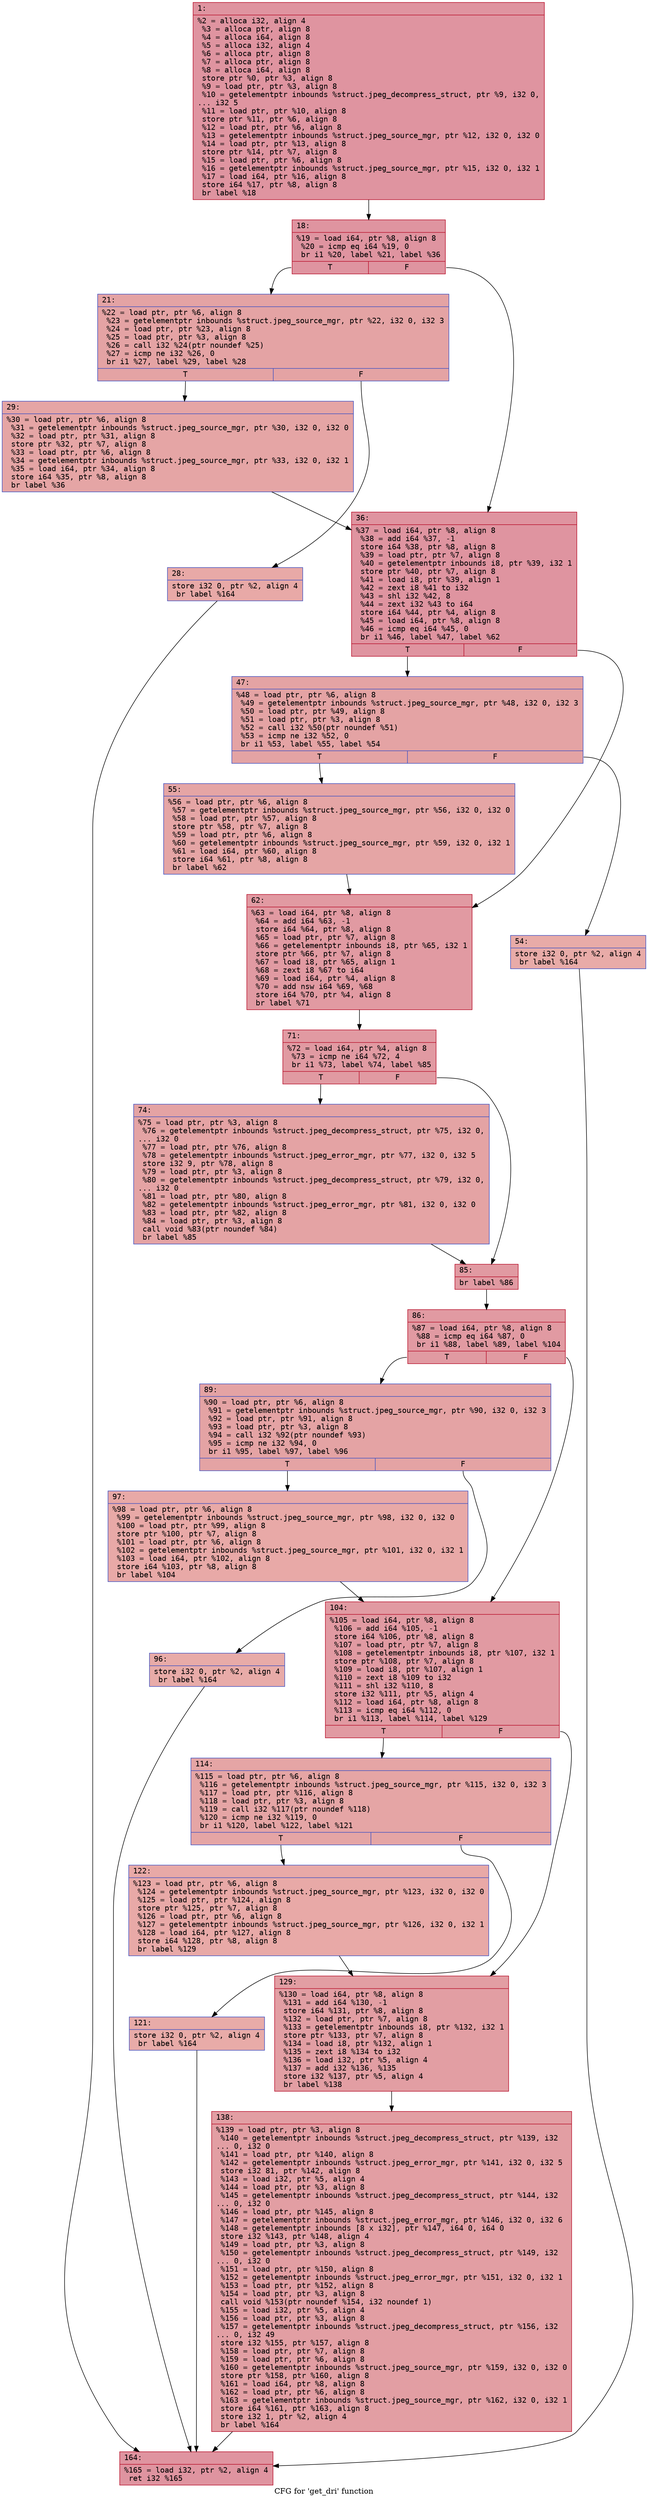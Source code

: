 digraph "CFG for 'get_dri' function" {
	label="CFG for 'get_dri' function";

	Node0x6000038fca50 [shape=record,color="#b70d28ff", style=filled, fillcolor="#b70d2870" fontname="Courier",label="{1:\l|  %2 = alloca i32, align 4\l  %3 = alloca ptr, align 8\l  %4 = alloca i64, align 8\l  %5 = alloca i32, align 4\l  %6 = alloca ptr, align 8\l  %7 = alloca ptr, align 8\l  %8 = alloca i64, align 8\l  store ptr %0, ptr %3, align 8\l  %9 = load ptr, ptr %3, align 8\l  %10 = getelementptr inbounds %struct.jpeg_decompress_struct, ptr %9, i32 0,\l... i32 5\l  %11 = load ptr, ptr %10, align 8\l  store ptr %11, ptr %6, align 8\l  %12 = load ptr, ptr %6, align 8\l  %13 = getelementptr inbounds %struct.jpeg_source_mgr, ptr %12, i32 0, i32 0\l  %14 = load ptr, ptr %13, align 8\l  store ptr %14, ptr %7, align 8\l  %15 = load ptr, ptr %6, align 8\l  %16 = getelementptr inbounds %struct.jpeg_source_mgr, ptr %15, i32 0, i32 1\l  %17 = load i64, ptr %16, align 8\l  store i64 %17, ptr %8, align 8\l  br label %18\l}"];
	Node0x6000038fca50 -> Node0x6000038fcaa0[tooltip="1 -> 18\nProbability 100.00%" ];
	Node0x6000038fcaa0 [shape=record,color="#b70d28ff", style=filled, fillcolor="#b70d2870" fontname="Courier",label="{18:\l|  %19 = load i64, ptr %8, align 8\l  %20 = icmp eq i64 %19, 0\l  br i1 %20, label %21, label %36\l|{<s0>T|<s1>F}}"];
	Node0x6000038fcaa0:s0 -> Node0x6000038fcaf0[tooltip="18 -> 21\nProbability 37.50%" ];
	Node0x6000038fcaa0:s1 -> Node0x6000038fcbe0[tooltip="18 -> 36\nProbability 62.50%" ];
	Node0x6000038fcaf0 [shape=record,color="#3d50c3ff", style=filled, fillcolor="#c32e3170" fontname="Courier",label="{21:\l|  %22 = load ptr, ptr %6, align 8\l  %23 = getelementptr inbounds %struct.jpeg_source_mgr, ptr %22, i32 0, i32 3\l  %24 = load ptr, ptr %23, align 8\l  %25 = load ptr, ptr %3, align 8\l  %26 = call i32 %24(ptr noundef %25)\l  %27 = icmp ne i32 %26, 0\l  br i1 %27, label %29, label %28\l|{<s0>T|<s1>F}}"];
	Node0x6000038fcaf0:s0 -> Node0x6000038fcb90[tooltip="21 -> 29\nProbability 62.50%" ];
	Node0x6000038fcaf0:s1 -> Node0x6000038fcb40[tooltip="21 -> 28\nProbability 37.50%" ];
	Node0x6000038fcb40 [shape=record,color="#3d50c3ff", style=filled, fillcolor="#ca3b3770" fontname="Courier",label="{28:\l|  store i32 0, ptr %2, align 4\l  br label %164\l}"];
	Node0x6000038fcb40 -> Node0x6000038fd180[tooltip="28 -> 164\nProbability 100.00%" ];
	Node0x6000038fcb90 [shape=record,color="#3d50c3ff", style=filled, fillcolor="#c5333470" fontname="Courier",label="{29:\l|  %30 = load ptr, ptr %6, align 8\l  %31 = getelementptr inbounds %struct.jpeg_source_mgr, ptr %30, i32 0, i32 0\l  %32 = load ptr, ptr %31, align 8\l  store ptr %32, ptr %7, align 8\l  %33 = load ptr, ptr %6, align 8\l  %34 = getelementptr inbounds %struct.jpeg_source_mgr, ptr %33, i32 0, i32 1\l  %35 = load i64, ptr %34, align 8\l  store i64 %35, ptr %8, align 8\l  br label %36\l}"];
	Node0x6000038fcb90 -> Node0x6000038fcbe0[tooltip="29 -> 36\nProbability 100.00%" ];
	Node0x6000038fcbe0 [shape=record,color="#b70d28ff", style=filled, fillcolor="#b70d2870" fontname="Courier",label="{36:\l|  %37 = load i64, ptr %8, align 8\l  %38 = add i64 %37, -1\l  store i64 %38, ptr %8, align 8\l  %39 = load ptr, ptr %7, align 8\l  %40 = getelementptr inbounds i8, ptr %39, i32 1\l  store ptr %40, ptr %7, align 8\l  %41 = load i8, ptr %39, align 1\l  %42 = zext i8 %41 to i32\l  %43 = shl i32 %42, 8\l  %44 = zext i32 %43 to i64\l  store i64 %44, ptr %4, align 8\l  %45 = load i64, ptr %8, align 8\l  %46 = icmp eq i64 %45, 0\l  br i1 %46, label %47, label %62\l|{<s0>T|<s1>F}}"];
	Node0x6000038fcbe0:s0 -> Node0x6000038fcc30[tooltip="36 -> 47\nProbability 37.50%" ];
	Node0x6000038fcbe0:s1 -> Node0x6000038fcd20[tooltip="36 -> 62\nProbability 62.50%" ];
	Node0x6000038fcc30 [shape=record,color="#3d50c3ff", style=filled, fillcolor="#c32e3170" fontname="Courier",label="{47:\l|  %48 = load ptr, ptr %6, align 8\l  %49 = getelementptr inbounds %struct.jpeg_source_mgr, ptr %48, i32 0, i32 3\l  %50 = load ptr, ptr %49, align 8\l  %51 = load ptr, ptr %3, align 8\l  %52 = call i32 %50(ptr noundef %51)\l  %53 = icmp ne i32 %52, 0\l  br i1 %53, label %55, label %54\l|{<s0>T|<s1>F}}"];
	Node0x6000038fcc30:s0 -> Node0x6000038fccd0[tooltip="47 -> 55\nProbability 62.50%" ];
	Node0x6000038fcc30:s1 -> Node0x6000038fcc80[tooltip="47 -> 54\nProbability 37.50%" ];
	Node0x6000038fcc80 [shape=record,color="#3d50c3ff", style=filled, fillcolor="#cc403a70" fontname="Courier",label="{54:\l|  store i32 0, ptr %2, align 4\l  br label %164\l}"];
	Node0x6000038fcc80 -> Node0x6000038fd180[tooltip="54 -> 164\nProbability 100.00%" ];
	Node0x6000038fccd0 [shape=record,color="#3d50c3ff", style=filled, fillcolor="#c5333470" fontname="Courier",label="{55:\l|  %56 = load ptr, ptr %6, align 8\l  %57 = getelementptr inbounds %struct.jpeg_source_mgr, ptr %56, i32 0, i32 0\l  %58 = load ptr, ptr %57, align 8\l  store ptr %58, ptr %7, align 8\l  %59 = load ptr, ptr %6, align 8\l  %60 = getelementptr inbounds %struct.jpeg_source_mgr, ptr %59, i32 0, i32 1\l  %61 = load i64, ptr %60, align 8\l  store i64 %61, ptr %8, align 8\l  br label %62\l}"];
	Node0x6000038fccd0 -> Node0x6000038fcd20[tooltip="55 -> 62\nProbability 100.00%" ];
	Node0x6000038fcd20 [shape=record,color="#b70d28ff", style=filled, fillcolor="#bb1b2c70" fontname="Courier",label="{62:\l|  %63 = load i64, ptr %8, align 8\l  %64 = add i64 %63, -1\l  store i64 %64, ptr %8, align 8\l  %65 = load ptr, ptr %7, align 8\l  %66 = getelementptr inbounds i8, ptr %65, i32 1\l  store ptr %66, ptr %7, align 8\l  %67 = load i8, ptr %65, align 1\l  %68 = zext i8 %67 to i64\l  %69 = load i64, ptr %4, align 8\l  %70 = add nsw i64 %69, %68\l  store i64 %70, ptr %4, align 8\l  br label %71\l}"];
	Node0x6000038fcd20 -> Node0x6000038fcd70[tooltip="62 -> 71\nProbability 100.00%" ];
	Node0x6000038fcd70 [shape=record,color="#b70d28ff", style=filled, fillcolor="#bb1b2c70" fontname="Courier",label="{71:\l|  %72 = load i64, ptr %4, align 8\l  %73 = icmp ne i64 %72, 4\l  br i1 %73, label %74, label %85\l|{<s0>T|<s1>F}}"];
	Node0x6000038fcd70:s0 -> Node0x6000038fcdc0[tooltip="71 -> 74\nProbability 50.00%" ];
	Node0x6000038fcd70:s1 -> Node0x6000038fce10[tooltip="71 -> 85\nProbability 50.00%" ];
	Node0x6000038fcdc0 [shape=record,color="#3d50c3ff", style=filled, fillcolor="#c32e3170" fontname="Courier",label="{74:\l|  %75 = load ptr, ptr %3, align 8\l  %76 = getelementptr inbounds %struct.jpeg_decompress_struct, ptr %75, i32 0,\l... i32 0\l  %77 = load ptr, ptr %76, align 8\l  %78 = getelementptr inbounds %struct.jpeg_error_mgr, ptr %77, i32 0, i32 5\l  store i32 9, ptr %78, align 8\l  %79 = load ptr, ptr %3, align 8\l  %80 = getelementptr inbounds %struct.jpeg_decompress_struct, ptr %79, i32 0,\l... i32 0\l  %81 = load ptr, ptr %80, align 8\l  %82 = getelementptr inbounds %struct.jpeg_error_mgr, ptr %81, i32 0, i32 0\l  %83 = load ptr, ptr %82, align 8\l  %84 = load ptr, ptr %3, align 8\l  call void %83(ptr noundef %84)\l  br label %85\l}"];
	Node0x6000038fcdc0 -> Node0x6000038fce10[tooltip="74 -> 85\nProbability 100.00%" ];
	Node0x6000038fce10 [shape=record,color="#b70d28ff", style=filled, fillcolor="#bb1b2c70" fontname="Courier",label="{85:\l|  br label %86\l}"];
	Node0x6000038fce10 -> Node0x6000038fce60[tooltip="85 -> 86\nProbability 100.00%" ];
	Node0x6000038fce60 [shape=record,color="#b70d28ff", style=filled, fillcolor="#bb1b2c70" fontname="Courier",label="{86:\l|  %87 = load i64, ptr %8, align 8\l  %88 = icmp eq i64 %87, 0\l  br i1 %88, label %89, label %104\l|{<s0>T|<s1>F}}"];
	Node0x6000038fce60:s0 -> Node0x6000038fceb0[tooltip="86 -> 89\nProbability 37.50%" ];
	Node0x6000038fce60:s1 -> Node0x6000038fcfa0[tooltip="86 -> 104\nProbability 62.50%" ];
	Node0x6000038fceb0 [shape=record,color="#3d50c3ff", style=filled, fillcolor="#c32e3170" fontname="Courier",label="{89:\l|  %90 = load ptr, ptr %6, align 8\l  %91 = getelementptr inbounds %struct.jpeg_source_mgr, ptr %90, i32 0, i32 3\l  %92 = load ptr, ptr %91, align 8\l  %93 = load ptr, ptr %3, align 8\l  %94 = call i32 %92(ptr noundef %93)\l  %95 = icmp ne i32 %94, 0\l  br i1 %95, label %97, label %96\l|{<s0>T|<s1>F}}"];
	Node0x6000038fceb0:s0 -> Node0x6000038fcf50[tooltip="89 -> 97\nProbability 62.50%" ];
	Node0x6000038fceb0:s1 -> Node0x6000038fcf00[tooltip="89 -> 96\nProbability 37.50%" ];
	Node0x6000038fcf00 [shape=record,color="#3d50c3ff", style=filled, fillcolor="#cc403a70" fontname="Courier",label="{96:\l|  store i32 0, ptr %2, align 4\l  br label %164\l}"];
	Node0x6000038fcf00 -> Node0x6000038fd180[tooltip="96 -> 164\nProbability 100.00%" ];
	Node0x6000038fcf50 [shape=record,color="#3d50c3ff", style=filled, fillcolor="#ca3b3770" fontname="Courier",label="{97:\l|  %98 = load ptr, ptr %6, align 8\l  %99 = getelementptr inbounds %struct.jpeg_source_mgr, ptr %98, i32 0, i32 0\l  %100 = load ptr, ptr %99, align 8\l  store ptr %100, ptr %7, align 8\l  %101 = load ptr, ptr %6, align 8\l  %102 = getelementptr inbounds %struct.jpeg_source_mgr, ptr %101, i32 0, i32 1\l  %103 = load i64, ptr %102, align 8\l  store i64 %103, ptr %8, align 8\l  br label %104\l}"];
	Node0x6000038fcf50 -> Node0x6000038fcfa0[tooltip="97 -> 104\nProbability 100.00%" ];
	Node0x6000038fcfa0 [shape=record,color="#b70d28ff", style=filled, fillcolor="#bb1b2c70" fontname="Courier",label="{104:\l|  %105 = load i64, ptr %8, align 8\l  %106 = add i64 %105, -1\l  store i64 %106, ptr %8, align 8\l  %107 = load ptr, ptr %7, align 8\l  %108 = getelementptr inbounds i8, ptr %107, i32 1\l  store ptr %108, ptr %7, align 8\l  %109 = load i8, ptr %107, align 1\l  %110 = zext i8 %109 to i32\l  %111 = shl i32 %110, 8\l  store i32 %111, ptr %5, align 4\l  %112 = load i64, ptr %8, align 8\l  %113 = icmp eq i64 %112, 0\l  br i1 %113, label %114, label %129\l|{<s0>T|<s1>F}}"];
	Node0x6000038fcfa0:s0 -> Node0x6000038fcff0[tooltip="104 -> 114\nProbability 37.50%" ];
	Node0x6000038fcfa0:s1 -> Node0x6000038fd0e0[tooltip="104 -> 129\nProbability 62.50%" ];
	Node0x6000038fcff0 [shape=record,color="#3d50c3ff", style=filled, fillcolor="#c5333470" fontname="Courier",label="{114:\l|  %115 = load ptr, ptr %6, align 8\l  %116 = getelementptr inbounds %struct.jpeg_source_mgr, ptr %115, i32 0, i32 3\l  %117 = load ptr, ptr %116, align 8\l  %118 = load ptr, ptr %3, align 8\l  %119 = call i32 %117(ptr noundef %118)\l  %120 = icmp ne i32 %119, 0\l  br i1 %120, label %122, label %121\l|{<s0>T|<s1>F}}"];
	Node0x6000038fcff0:s0 -> Node0x6000038fd090[tooltip="114 -> 122\nProbability 62.50%" ];
	Node0x6000038fcff0:s1 -> Node0x6000038fd040[tooltip="114 -> 121\nProbability 37.50%" ];
	Node0x6000038fd040 [shape=record,color="#3d50c3ff", style=filled, fillcolor="#cc403a70" fontname="Courier",label="{121:\l|  store i32 0, ptr %2, align 4\l  br label %164\l}"];
	Node0x6000038fd040 -> Node0x6000038fd180[tooltip="121 -> 164\nProbability 100.00%" ];
	Node0x6000038fd090 [shape=record,color="#3d50c3ff", style=filled, fillcolor="#ca3b3770" fontname="Courier",label="{122:\l|  %123 = load ptr, ptr %6, align 8\l  %124 = getelementptr inbounds %struct.jpeg_source_mgr, ptr %123, i32 0, i32 0\l  %125 = load ptr, ptr %124, align 8\l  store ptr %125, ptr %7, align 8\l  %126 = load ptr, ptr %6, align 8\l  %127 = getelementptr inbounds %struct.jpeg_source_mgr, ptr %126, i32 0, i32 1\l  %128 = load i64, ptr %127, align 8\l  store i64 %128, ptr %8, align 8\l  br label %129\l}"];
	Node0x6000038fd090 -> Node0x6000038fd0e0[tooltip="122 -> 129\nProbability 100.00%" ];
	Node0x6000038fd0e0 [shape=record,color="#b70d28ff", style=filled, fillcolor="#be242e70" fontname="Courier",label="{129:\l|  %130 = load i64, ptr %8, align 8\l  %131 = add i64 %130, -1\l  store i64 %131, ptr %8, align 8\l  %132 = load ptr, ptr %7, align 8\l  %133 = getelementptr inbounds i8, ptr %132, i32 1\l  store ptr %133, ptr %7, align 8\l  %134 = load i8, ptr %132, align 1\l  %135 = zext i8 %134 to i32\l  %136 = load i32, ptr %5, align 4\l  %137 = add i32 %136, %135\l  store i32 %137, ptr %5, align 4\l  br label %138\l}"];
	Node0x6000038fd0e0 -> Node0x6000038fd130[tooltip="129 -> 138\nProbability 100.00%" ];
	Node0x6000038fd130 [shape=record,color="#b70d28ff", style=filled, fillcolor="#be242e70" fontname="Courier",label="{138:\l|  %139 = load ptr, ptr %3, align 8\l  %140 = getelementptr inbounds %struct.jpeg_decompress_struct, ptr %139, i32\l... 0, i32 0\l  %141 = load ptr, ptr %140, align 8\l  %142 = getelementptr inbounds %struct.jpeg_error_mgr, ptr %141, i32 0, i32 5\l  store i32 81, ptr %142, align 8\l  %143 = load i32, ptr %5, align 4\l  %144 = load ptr, ptr %3, align 8\l  %145 = getelementptr inbounds %struct.jpeg_decompress_struct, ptr %144, i32\l... 0, i32 0\l  %146 = load ptr, ptr %145, align 8\l  %147 = getelementptr inbounds %struct.jpeg_error_mgr, ptr %146, i32 0, i32 6\l  %148 = getelementptr inbounds [8 x i32], ptr %147, i64 0, i64 0\l  store i32 %143, ptr %148, align 4\l  %149 = load ptr, ptr %3, align 8\l  %150 = getelementptr inbounds %struct.jpeg_decompress_struct, ptr %149, i32\l... 0, i32 0\l  %151 = load ptr, ptr %150, align 8\l  %152 = getelementptr inbounds %struct.jpeg_error_mgr, ptr %151, i32 0, i32 1\l  %153 = load ptr, ptr %152, align 8\l  %154 = load ptr, ptr %3, align 8\l  call void %153(ptr noundef %154, i32 noundef 1)\l  %155 = load i32, ptr %5, align 4\l  %156 = load ptr, ptr %3, align 8\l  %157 = getelementptr inbounds %struct.jpeg_decompress_struct, ptr %156, i32\l... 0, i32 49\l  store i32 %155, ptr %157, align 8\l  %158 = load ptr, ptr %7, align 8\l  %159 = load ptr, ptr %6, align 8\l  %160 = getelementptr inbounds %struct.jpeg_source_mgr, ptr %159, i32 0, i32 0\l  store ptr %158, ptr %160, align 8\l  %161 = load i64, ptr %8, align 8\l  %162 = load ptr, ptr %6, align 8\l  %163 = getelementptr inbounds %struct.jpeg_source_mgr, ptr %162, i32 0, i32 1\l  store i64 %161, ptr %163, align 8\l  store i32 1, ptr %2, align 4\l  br label %164\l}"];
	Node0x6000038fd130 -> Node0x6000038fd180[tooltip="138 -> 164\nProbability 100.00%" ];
	Node0x6000038fd180 [shape=record,color="#b70d28ff", style=filled, fillcolor="#b70d2870" fontname="Courier",label="{164:\l|  %165 = load i32, ptr %2, align 4\l  ret i32 %165\l}"];
}
